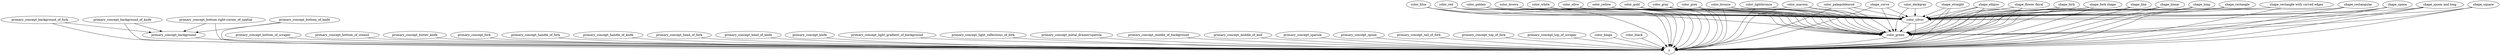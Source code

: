 strict digraph  {
primary_concept_background;
y;
primary_concept_background_of_fork;
primary_concept_background_of_knife;
"primary_concept_bottom-right-corner_of_spatial";
primary_concept_bottom_of_knife;
primary_concept_bottom_of_scraper;
primary_concept_bottom_of_utensil;
primary_concept_butter_knife;
primary_concept_fork;
primary_concept_handle_of_fork;
primary_concept_handle_of_knife;
primary_concept_head_of_fork;
primary_concept_head_of_knife;
primary_concept_knife;
primary_concept_light_gradient_of_background;
primary_concept_light_reflections_of_fork;
"primary_concept_metal_drainer/spatula";
primary_concept_middle_of_background;
primary_concept_middle_of_knif;
primary_concept_spatula;
primary_concept_spoon;
primary_concept_tail_of_fork;
primary_concept_top_of_fork;
primary_concept_top_of_scraper;
color_beige;
color_black;
color_blue;
color_bronze;
color_brown;
color_gold;
color_golden;
color_gray;
color_green;
color_grey;
color_lightbronze;
color_maroon;
color_olive;
color_palegoldenrod;
color_red;
color_silver;
color_white;
color_yellow;
shape_curve;
shape_ellipse;
"shape_flower floral";
shape_fork;
"shape_fork shape";
shape_line;
shape_linear;
shape_long;
shape_rectangle;
"shape_rectangle with curved edges";
shape_rectangular;
shape_spoon;
"shape_spoon and long";
shape_square;
shape_straight;
color_darkgray;
primary_concept_background -> y;
primary_concept_background_of_fork -> y;
primary_concept_background_of_fork -> primary_concept_background;
primary_concept_background_of_knife -> y;
primary_concept_background_of_knife -> primary_concept_background;
"primary_concept_bottom-right-corner_of_spatial" -> y;
"primary_concept_bottom-right-corner_of_spatial" -> primary_concept_background;
primary_concept_bottom_of_knife -> y;
primary_concept_bottom_of_knife -> primary_concept_background;
primary_concept_bottom_of_scraper -> y;
primary_concept_bottom_of_utensil -> y;
primary_concept_butter_knife -> y;
primary_concept_fork -> y;
primary_concept_handle_of_fork -> y;
primary_concept_handle_of_knife -> y;
primary_concept_head_of_fork -> y;
primary_concept_head_of_knife -> y;
primary_concept_knife -> y;
primary_concept_light_gradient_of_background -> y;
primary_concept_light_reflections_of_fork -> y;
"primary_concept_metal_drainer/spatula" -> y;
primary_concept_middle_of_background -> y;
primary_concept_middle_of_knif -> y;
primary_concept_spatula -> y;
primary_concept_spoon -> y;
primary_concept_tail_of_fork -> y;
primary_concept_top_of_fork -> y;
primary_concept_top_of_scraper -> y;
color_beige -> y;
color_black -> y;
color_blue -> y;
color_blue -> color_green;
color_blue -> color_silver;
color_bronze -> y;
color_bronze -> color_green;
color_bronze -> color_silver;
color_brown -> y;
color_brown -> color_green;
color_brown -> color_silver;
color_gold -> y;
color_gold -> color_green;
color_gold -> color_silver;
color_golden -> y;
color_golden -> color_green;
color_golden -> color_silver;
color_gray -> y;
color_gray -> color_green;
color_gray -> color_silver;
color_green -> y;
color_grey -> y;
color_grey -> color_green;
color_grey -> color_silver;
color_lightbronze -> y;
color_lightbronze -> color_green;
color_lightbronze -> color_silver;
color_maroon -> y;
color_maroon -> color_green;
color_maroon -> color_silver;
color_olive -> y;
color_olive -> color_green;
color_olive -> color_silver;
color_palegoldenrod -> y;
color_palegoldenrod -> color_green;
color_palegoldenrod -> color_silver;
color_red -> y;
color_red -> color_green;
color_red -> color_silver;
color_silver -> y;
color_silver -> color_green;
color_white -> y;
color_white -> color_green;
color_white -> color_silver;
color_yellow -> y;
color_yellow -> color_green;
color_yellow -> color_silver;
shape_curve -> y;
shape_curve -> color_green;
shape_curve -> color_silver;
shape_ellipse -> y;
shape_ellipse -> color_green;
shape_ellipse -> color_silver;
"shape_flower floral" -> y;
"shape_flower floral" -> color_green;
"shape_flower floral" -> color_silver;
shape_fork -> y;
shape_fork -> color_green;
shape_fork -> color_silver;
"shape_fork shape" -> y;
"shape_fork shape" -> color_green;
"shape_fork shape" -> color_silver;
shape_line -> y;
shape_line -> color_green;
shape_line -> color_silver;
shape_linear -> y;
shape_linear -> color_green;
shape_linear -> color_silver;
shape_long -> y;
shape_long -> color_green;
shape_long -> color_silver;
shape_rectangle -> y;
shape_rectangle -> color_green;
shape_rectangle -> color_silver;
"shape_rectangle with curved edges" -> y;
"shape_rectangle with curved edges" -> color_green;
"shape_rectangle with curved edges" -> color_silver;
shape_rectangular -> y;
shape_rectangular -> color_green;
shape_rectangular -> color_silver;
shape_spoon -> y;
shape_spoon -> color_green;
shape_spoon -> color_silver;
"shape_spoon and long" -> y;
"shape_spoon and long" -> color_green;
"shape_spoon and long" -> color_silver;
shape_square -> y;
shape_square -> color_green;
shape_square -> color_silver;
shape_straight -> y;
shape_straight -> color_green;
shape_straight -> color_silver;
color_darkgray -> color_green;
color_darkgray -> color_silver;
}
